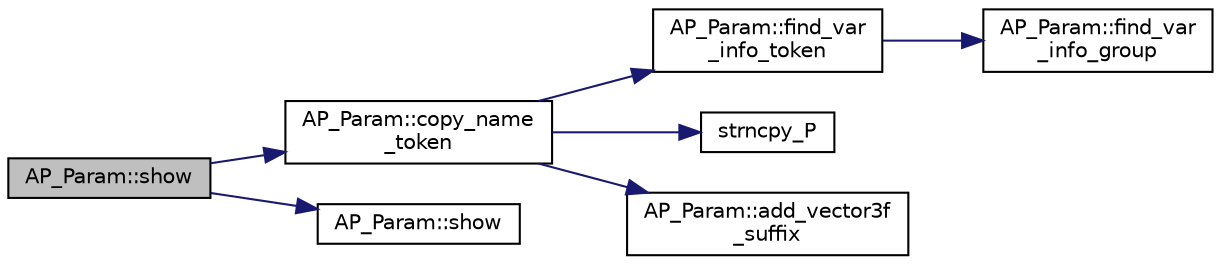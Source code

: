 digraph "AP_Param::show"
{
 // INTERACTIVE_SVG=YES
  edge [fontname="Helvetica",fontsize="10",labelfontname="Helvetica",labelfontsize="10"];
  node [fontname="Helvetica",fontsize="10",shape=record];
  rankdir="LR";
  Node1 [label="AP_Param::show",height=0.2,width=0.4,color="black", fillcolor="grey75", style="filled" fontcolor="black"];
  Node1 -> Node2 [color="midnightblue",fontsize="10",style="solid",fontname="Helvetica"];
  Node2 [label="AP_Param::copy_name\l_token",height=0.2,width=0.4,color="black", fillcolor="white", style="filled",URL="$classAP__Param.html#a1ae2225a14191dcd19d1739b62e9cca1"];
  Node2 -> Node3 [color="midnightblue",fontsize="10",style="solid",fontname="Helvetica"];
  Node3 [label="AP_Param::find_var\l_info_token",height=0.2,width=0.4,color="black", fillcolor="white", style="filled",URL="$classAP__Param.html#a1bae8b6b88b834ecd434be9bd171d924"];
  Node3 -> Node4 [color="midnightblue",fontsize="10",style="solid",fontname="Helvetica"];
  Node4 [label="AP_Param::find_var\l_info_group",height=0.2,width=0.4,color="black", fillcolor="white", style="filled",URL="$classAP__Param.html#ac4f13ca0e958e391e915dc68c6e532f1"];
  Node2 -> Node5 [color="midnightblue",fontsize="10",style="solid",fontname="Helvetica"];
  Node5 [label="strncpy_P",height=0.2,width=0.4,color="black", fillcolor="white", style="filled",URL="$AP__Progmem__AVR_8h.html#a00eef44be35a92b1ef4067ea49bea7a3"];
  Node2 -> Node6 [color="midnightblue",fontsize="10",style="solid",fontname="Helvetica"];
  Node6 [label="AP_Param::add_vector3f\l_suffix",height=0.2,width=0.4,color="black", fillcolor="white", style="filled",URL="$classAP__Param.html#ac04c57cce74e7794939c5b0bbb12fbd5"];
  Node1 -> Node7 [color="midnightblue",fontsize="10",style="solid",fontname="Helvetica"];
  Node7 [label="AP_Param::show",height=0.2,width=0.4,color="black", fillcolor="white", style="filled",URL="$classAP__Param.html#a8196ebda4b83b54e27106e85b8b3f49c",tooltip="print the value of one variable "];
}
